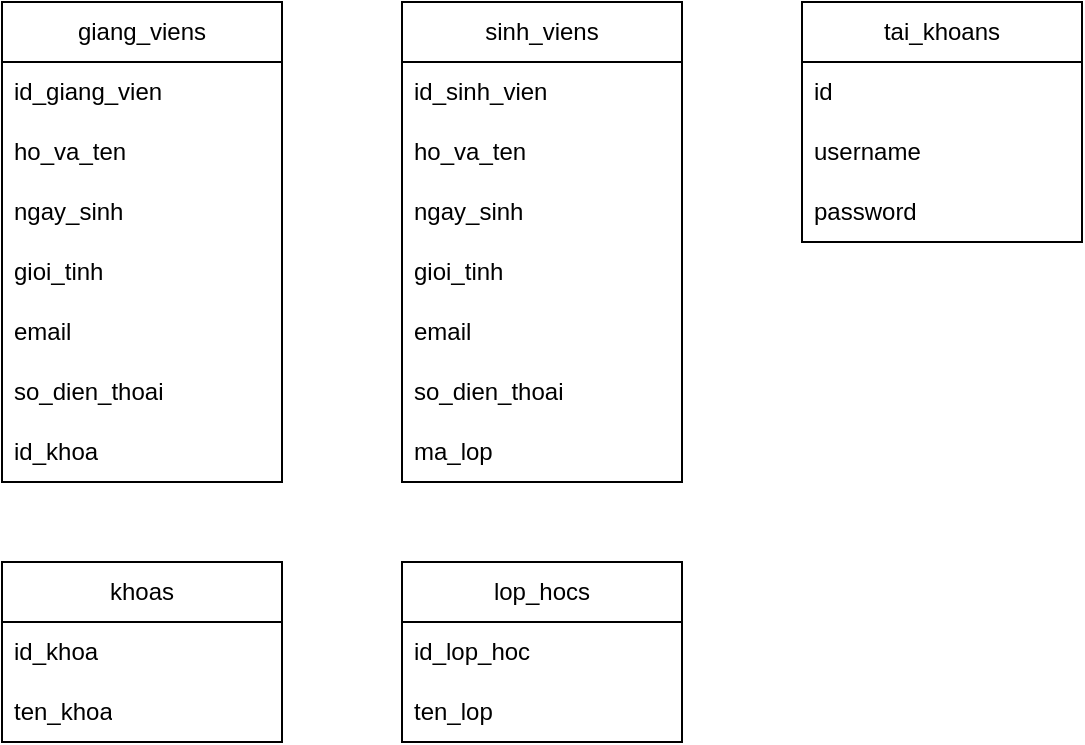 <mxfile version="24.8.0">
  <diagram id="C5RBs43oDa-KdzZeNtuy" name="Page-1">
    <mxGraphModel dx="756" dy="388" grid="1" gridSize="10" guides="1" tooltips="1" connect="1" arrows="1" fold="1" page="1" pageScale="1" pageWidth="827" pageHeight="1169" math="0" shadow="0">
      <root>
        <mxCell id="WIyWlLk6GJQsqaUBKTNV-0" />
        <mxCell id="WIyWlLk6GJQsqaUBKTNV-1" parent="WIyWlLk6GJQsqaUBKTNV-0" />
        <mxCell id="Xi4XEMBY4LixopkFGiNW-0" value="giang_viens" style="swimlane;fontStyle=0;childLayout=stackLayout;horizontal=1;startSize=30;horizontalStack=0;resizeParent=1;resizeParentMax=0;resizeLast=0;collapsible=1;marginBottom=0;whiteSpace=wrap;html=1;" vertex="1" parent="WIyWlLk6GJQsqaUBKTNV-1">
          <mxGeometry x="200" y="120" width="140" height="240" as="geometry" />
        </mxCell>
        <mxCell id="Xi4XEMBY4LixopkFGiNW-1" value="id_giang_vien" style="text;strokeColor=none;fillColor=none;align=left;verticalAlign=middle;spacingLeft=4;spacingRight=4;overflow=hidden;points=[[0,0.5],[1,0.5]];portConstraint=eastwest;rotatable=0;whiteSpace=wrap;html=1;" vertex="1" parent="Xi4XEMBY4LixopkFGiNW-0">
          <mxGeometry y="30" width="140" height="30" as="geometry" />
        </mxCell>
        <mxCell id="Xi4XEMBY4LixopkFGiNW-2" value="ho_va_ten" style="text;strokeColor=none;fillColor=none;align=left;verticalAlign=middle;spacingLeft=4;spacingRight=4;overflow=hidden;points=[[0,0.5],[1,0.5]];portConstraint=eastwest;rotatable=0;whiteSpace=wrap;html=1;" vertex="1" parent="Xi4XEMBY4LixopkFGiNW-0">
          <mxGeometry y="60" width="140" height="30" as="geometry" />
        </mxCell>
        <mxCell id="Xi4XEMBY4LixopkFGiNW-3" value="ngay_sinh" style="text;strokeColor=none;fillColor=none;align=left;verticalAlign=middle;spacingLeft=4;spacingRight=4;overflow=hidden;points=[[0,0.5],[1,0.5]];portConstraint=eastwest;rotatable=0;whiteSpace=wrap;html=1;" vertex="1" parent="Xi4XEMBY4LixopkFGiNW-0">
          <mxGeometry y="90" width="140" height="30" as="geometry" />
        </mxCell>
        <mxCell id="Xi4XEMBY4LixopkFGiNW-4" value="gioi_tinh" style="text;strokeColor=none;fillColor=none;align=left;verticalAlign=middle;spacingLeft=4;spacingRight=4;overflow=hidden;points=[[0,0.5],[1,0.5]];portConstraint=eastwest;rotatable=0;whiteSpace=wrap;html=1;" vertex="1" parent="Xi4XEMBY4LixopkFGiNW-0">
          <mxGeometry y="120" width="140" height="30" as="geometry" />
        </mxCell>
        <mxCell id="Xi4XEMBY4LixopkFGiNW-6" value="email" style="text;strokeColor=none;fillColor=none;align=left;verticalAlign=middle;spacingLeft=4;spacingRight=4;overflow=hidden;points=[[0,0.5],[1,0.5]];portConstraint=eastwest;rotatable=0;whiteSpace=wrap;html=1;" vertex="1" parent="Xi4XEMBY4LixopkFGiNW-0">
          <mxGeometry y="150" width="140" height="30" as="geometry" />
        </mxCell>
        <mxCell id="Xi4XEMBY4LixopkFGiNW-7" value="so_dien_thoai" style="text;strokeColor=none;fillColor=none;align=left;verticalAlign=middle;spacingLeft=4;spacingRight=4;overflow=hidden;points=[[0,0.5],[1,0.5]];portConstraint=eastwest;rotatable=0;whiteSpace=wrap;html=1;" vertex="1" parent="Xi4XEMBY4LixopkFGiNW-0">
          <mxGeometry y="180" width="140" height="30" as="geometry" />
        </mxCell>
        <mxCell id="Xi4XEMBY4LixopkFGiNW-5" value="id_khoa" style="text;strokeColor=none;fillColor=none;align=left;verticalAlign=middle;spacingLeft=4;spacingRight=4;overflow=hidden;points=[[0,0.5],[1,0.5]];portConstraint=eastwest;rotatable=0;whiteSpace=wrap;html=1;" vertex="1" parent="Xi4XEMBY4LixopkFGiNW-0">
          <mxGeometry y="210" width="140" height="30" as="geometry" />
        </mxCell>
        <mxCell id="Xi4XEMBY4LixopkFGiNW-9" value="sinh_viens" style="swimlane;fontStyle=0;childLayout=stackLayout;horizontal=1;startSize=30;horizontalStack=0;resizeParent=1;resizeParentMax=0;resizeLast=0;collapsible=1;marginBottom=0;whiteSpace=wrap;html=1;" vertex="1" parent="WIyWlLk6GJQsqaUBKTNV-1">
          <mxGeometry x="400" y="120" width="140" height="240" as="geometry" />
        </mxCell>
        <mxCell id="Xi4XEMBY4LixopkFGiNW-10" value="id_sinh_vien" style="text;strokeColor=none;fillColor=none;align=left;verticalAlign=middle;spacingLeft=4;spacingRight=4;overflow=hidden;points=[[0,0.5],[1,0.5]];portConstraint=eastwest;rotatable=0;whiteSpace=wrap;html=1;" vertex="1" parent="Xi4XEMBY4LixopkFGiNW-9">
          <mxGeometry y="30" width="140" height="30" as="geometry" />
        </mxCell>
        <mxCell id="Xi4XEMBY4LixopkFGiNW-11" value="ho_va_ten" style="text;strokeColor=none;fillColor=none;align=left;verticalAlign=middle;spacingLeft=4;spacingRight=4;overflow=hidden;points=[[0,0.5],[1,0.5]];portConstraint=eastwest;rotatable=0;whiteSpace=wrap;html=1;" vertex="1" parent="Xi4XEMBY4LixopkFGiNW-9">
          <mxGeometry y="60" width="140" height="30" as="geometry" />
        </mxCell>
        <mxCell id="Xi4XEMBY4LixopkFGiNW-12" value="ngay_sinh" style="text;strokeColor=none;fillColor=none;align=left;verticalAlign=middle;spacingLeft=4;spacingRight=4;overflow=hidden;points=[[0,0.5],[1,0.5]];portConstraint=eastwest;rotatable=0;whiteSpace=wrap;html=1;" vertex="1" parent="Xi4XEMBY4LixopkFGiNW-9">
          <mxGeometry y="90" width="140" height="30" as="geometry" />
        </mxCell>
        <mxCell id="Xi4XEMBY4LixopkFGiNW-13" value="gioi_tinh" style="text;strokeColor=none;fillColor=none;align=left;verticalAlign=middle;spacingLeft=4;spacingRight=4;overflow=hidden;points=[[0,0.5],[1,0.5]];portConstraint=eastwest;rotatable=0;whiteSpace=wrap;html=1;" vertex="1" parent="Xi4XEMBY4LixopkFGiNW-9">
          <mxGeometry y="120" width="140" height="30" as="geometry" />
        </mxCell>
        <mxCell id="Xi4XEMBY4LixopkFGiNW-14" value="email" style="text;strokeColor=none;fillColor=none;align=left;verticalAlign=middle;spacingLeft=4;spacingRight=4;overflow=hidden;points=[[0,0.5],[1,0.5]];portConstraint=eastwest;rotatable=0;whiteSpace=wrap;html=1;" vertex="1" parent="Xi4XEMBY4LixopkFGiNW-9">
          <mxGeometry y="150" width="140" height="30" as="geometry" />
        </mxCell>
        <mxCell id="Xi4XEMBY4LixopkFGiNW-15" value="so_dien_thoai" style="text;strokeColor=none;fillColor=none;align=left;verticalAlign=middle;spacingLeft=4;spacingRight=4;overflow=hidden;points=[[0,0.5],[1,0.5]];portConstraint=eastwest;rotatable=0;whiteSpace=wrap;html=1;" vertex="1" parent="Xi4XEMBY4LixopkFGiNW-9">
          <mxGeometry y="180" width="140" height="30" as="geometry" />
        </mxCell>
        <mxCell id="Xi4XEMBY4LixopkFGiNW-16" value="ma_lop" style="text;strokeColor=none;fillColor=none;align=left;verticalAlign=middle;spacingLeft=4;spacingRight=4;overflow=hidden;points=[[0,0.5],[1,0.5]];portConstraint=eastwest;rotatable=0;whiteSpace=wrap;html=1;" vertex="1" parent="Xi4XEMBY4LixopkFGiNW-9">
          <mxGeometry y="210" width="140" height="30" as="geometry" />
        </mxCell>
        <mxCell id="Xi4XEMBY4LixopkFGiNW-17" value="tai_khoans" style="swimlane;fontStyle=0;childLayout=stackLayout;horizontal=1;startSize=30;horizontalStack=0;resizeParent=1;resizeParentMax=0;resizeLast=0;collapsible=1;marginBottom=0;whiteSpace=wrap;html=1;" vertex="1" parent="WIyWlLk6GJQsqaUBKTNV-1">
          <mxGeometry x="600" y="120" width="140" height="120" as="geometry" />
        </mxCell>
        <mxCell id="Xi4XEMBY4LixopkFGiNW-33" value="id" style="text;strokeColor=none;fillColor=none;align=left;verticalAlign=middle;spacingLeft=4;spacingRight=4;overflow=hidden;points=[[0,0.5],[1,0.5]];portConstraint=eastwest;rotatable=0;whiteSpace=wrap;html=1;" vertex="1" parent="Xi4XEMBY4LixopkFGiNW-17">
          <mxGeometry y="30" width="140" height="30" as="geometry" />
        </mxCell>
        <mxCell id="Xi4XEMBY4LixopkFGiNW-19" value="username" style="text;strokeColor=none;fillColor=none;align=left;verticalAlign=middle;spacingLeft=4;spacingRight=4;overflow=hidden;points=[[0,0.5],[1,0.5]];portConstraint=eastwest;rotatable=0;whiteSpace=wrap;html=1;" vertex="1" parent="Xi4XEMBY4LixopkFGiNW-17">
          <mxGeometry y="60" width="140" height="30" as="geometry" />
        </mxCell>
        <mxCell id="Xi4XEMBY4LixopkFGiNW-20" value="password" style="text;strokeColor=none;fillColor=none;align=left;verticalAlign=middle;spacingLeft=4;spacingRight=4;overflow=hidden;points=[[0,0.5],[1,0.5]];portConstraint=eastwest;rotatable=0;whiteSpace=wrap;html=1;" vertex="1" parent="Xi4XEMBY4LixopkFGiNW-17">
          <mxGeometry y="90" width="140" height="30" as="geometry" />
        </mxCell>
        <mxCell id="Xi4XEMBY4LixopkFGiNW-34" value="khoas" style="swimlane;fontStyle=0;childLayout=stackLayout;horizontal=1;startSize=30;horizontalStack=0;resizeParent=1;resizeParentMax=0;resizeLast=0;collapsible=1;marginBottom=0;whiteSpace=wrap;html=1;" vertex="1" parent="WIyWlLk6GJQsqaUBKTNV-1">
          <mxGeometry x="200" y="400" width="140" height="90" as="geometry" />
        </mxCell>
        <mxCell id="Xi4XEMBY4LixopkFGiNW-35" value="id_khoa" style="text;strokeColor=none;fillColor=none;align=left;verticalAlign=middle;spacingLeft=4;spacingRight=4;overflow=hidden;points=[[0,0.5],[1,0.5]];portConstraint=eastwest;rotatable=0;whiteSpace=wrap;html=1;" vertex="1" parent="Xi4XEMBY4LixopkFGiNW-34">
          <mxGeometry y="30" width="140" height="30" as="geometry" />
        </mxCell>
        <mxCell id="Xi4XEMBY4LixopkFGiNW-36" value="ten_khoa" style="text;strokeColor=none;fillColor=none;align=left;verticalAlign=middle;spacingLeft=4;spacingRight=4;overflow=hidden;points=[[0,0.5],[1,0.5]];portConstraint=eastwest;rotatable=0;whiteSpace=wrap;html=1;" vertex="1" parent="Xi4XEMBY4LixopkFGiNW-34">
          <mxGeometry y="60" width="140" height="30" as="geometry" />
        </mxCell>
        <mxCell id="Xi4XEMBY4LixopkFGiNW-42" value="lop_hocs" style="swimlane;fontStyle=0;childLayout=stackLayout;horizontal=1;startSize=30;horizontalStack=0;resizeParent=1;resizeParentMax=0;resizeLast=0;collapsible=1;marginBottom=0;whiteSpace=wrap;html=1;" vertex="1" parent="WIyWlLk6GJQsqaUBKTNV-1">
          <mxGeometry x="400" y="400" width="140" height="90" as="geometry" />
        </mxCell>
        <mxCell id="Xi4XEMBY4LixopkFGiNW-43" value="id_lop_hoc" style="text;strokeColor=none;fillColor=none;align=left;verticalAlign=middle;spacingLeft=4;spacingRight=4;overflow=hidden;points=[[0,0.5],[1,0.5]];portConstraint=eastwest;rotatable=0;whiteSpace=wrap;html=1;" vertex="1" parent="Xi4XEMBY4LixopkFGiNW-42">
          <mxGeometry y="30" width="140" height="30" as="geometry" />
        </mxCell>
        <mxCell id="Xi4XEMBY4LixopkFGiNW-44" value="ten_lop" style="text;strokeColor=none;fillColor=none;align=left;verticalAlign=middle;spacingLeft=4;spacingRight=4;overflow=hidden;points=[[0,0.5],[1,0.5]];portConstraint=eastwest;rotatable=0;whiteSpace=wrap;html=1;" vertex="1" parent="Xi4XEMBY4LixopkFGiNW-42">
          <mxGeometry y="60" width="140" height="30" as="geometry" />
        </mxCell>
      </root>
    </mxGraphModel>
  </diagram>
</mxfile>
